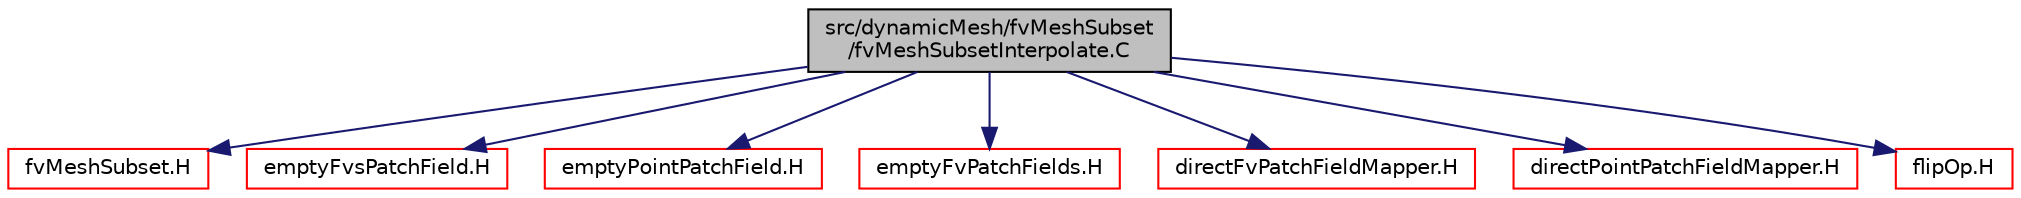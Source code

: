 digraph "src/dynamicMesh/fvMeshSubset/fvMeshSubsetInterpolate.C"
{
  bgcolor="transparent";
  edge [fontname="Helvetica",fontsize="10",labelfontname="Helvetica",labelfontsize="10"];
  node [fontname="Helvetica",fontsize="10",shape=record];
  Node1 [label="src/dynamicMesh/fvMeshSubset\l/fvMeshSubsetInterpolate.C",height=0.2,width=0.4,color="black", fillcolor="grey75", style="filled", fontcolor="black"];
  Node1 -> Node2 [color="midnightblue",fontsize="10",style="solid",fontname="Helvetica"];
  Node2 [label="fvMeshSubset.H",height=0.2,width=0.4,color="red",URL="$a04896.html"];
  Node1 -> Node3 [color="midnightblue",fontsize="10",style="solid",fontname="Helvetica"];
  Node3 [label="emptyFvsPatchField.H",height=0.2,width=0.4,color="red",URL="$a05713.html"];
  Node1 -> Node4 [color="midnightblue",fontsize="10",style="solid",fontname="Helvetica"];
  Node4 [label="emptyPointPatchField.H",height=0.2,width=0.4,color="red",URL="$a08389.html"];
  Node1 -> Node5 [color="midnightblue",fontsize="10",style="solid",fontname="Helvetica"];
  Node5 [label="emptyFvPatchFields.H",height=0.2,width=0.4,color="red",URL="$a05375.html"];
  Node1 -> Node6 [color="midnightblue",fontsize="10",style="solid",fontname="Helvetica"];
  Node6 [label="directFvPatchFieldMapper.H",height=0.2,width=0.4,color="red",URL="$a05664.html"];
  Node1 -> Node7 [color="midnightblue",fontsize="10",style="solid",fontname="Helvetica"];
  Node7 [label="directPointPatchFieldMapper.H",height=0.2,width=0.4,color="red",URL="$a08437.html"];
  Node1 -> Node8 [color="midnightblue",fontsize="10",style="solid",fontname="Helvetica"];
  Node8 [label="flipOp.H",height=0.2,width=0.4,color="red",URL="$a09226.html"];
}
